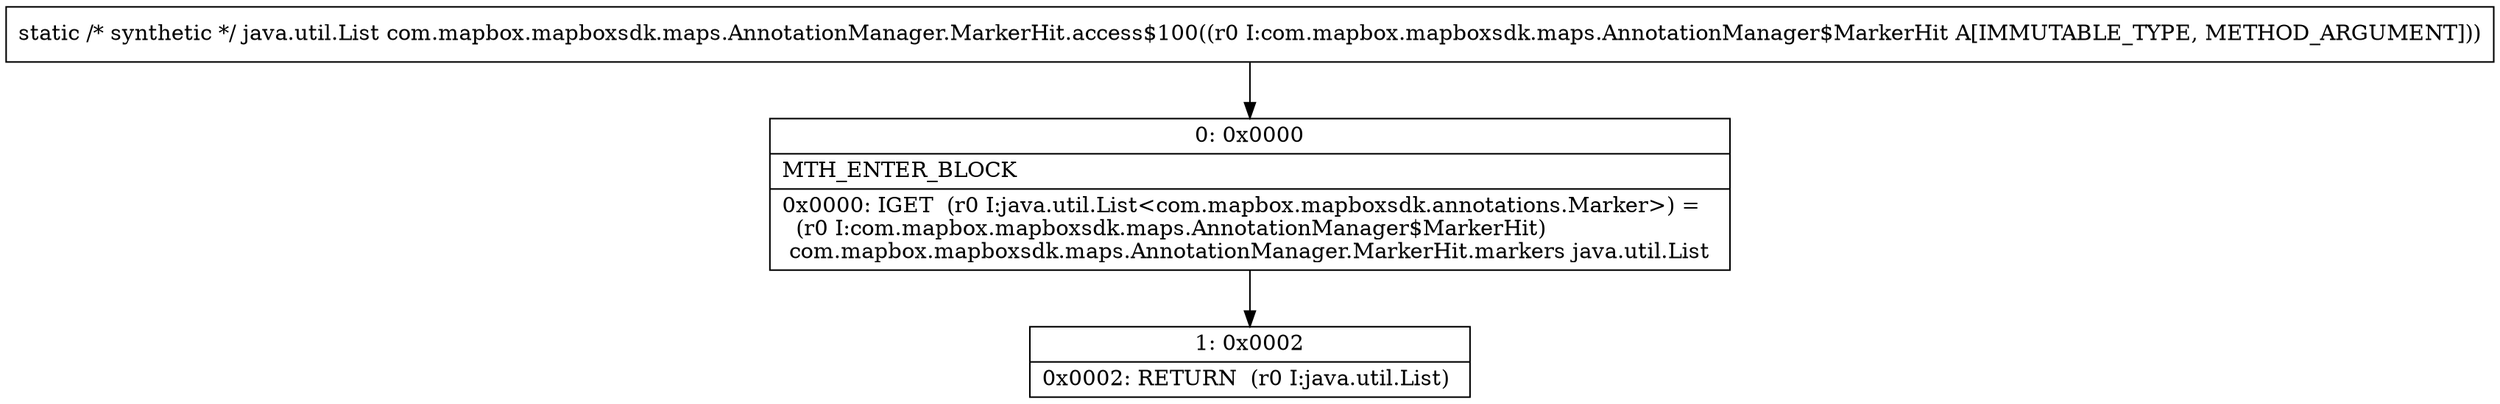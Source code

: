 digraph "CFG forcom.mapbox.mapboxsdk.maps.AnnotationManager.MarkerHit.access$100(Lcom\/mapbox\/mapboxsdk\/maps\/AnnotationManager$MarkerHit;)Ljava\/util\/List;" {
Node_0 [shape=record,label="{0\:\ 0x0000|MTH_ENTER_BLOCK\l|0x0000: IGET  (r0 I:java.util.List\<com.mapbox.mapboxsdk.annotations.Marker\>) = \l  (r0 I:com.mapbox.mapboxsdk.maps.AnnotationManager$MarkerHit)\l com.mapbox.mapboxsdk.maps.AnnotationManager.MarkerHit.markers java.util.List \l}"];
Node_1 [shape=record,label="{1\:\ 0x0002|0x0002: RETURN  (r0 I:java.util.List) \l}"];
MethodNode[shape=record,label="{static \/* synthetic *\/ java.util.List com.mapbox.mapboxsdk.maps.AnnotationManager.MarkerHit.access$100((r0 I:com.mapbox.mapboxsdk.maps.AnnotationManager$MarkerHit A[IMMUTABLE_TYPE, METHOD_ARGUMENT])) }"];
MethodNode -> Node_0;
Node_0 -> Node_1;
}

